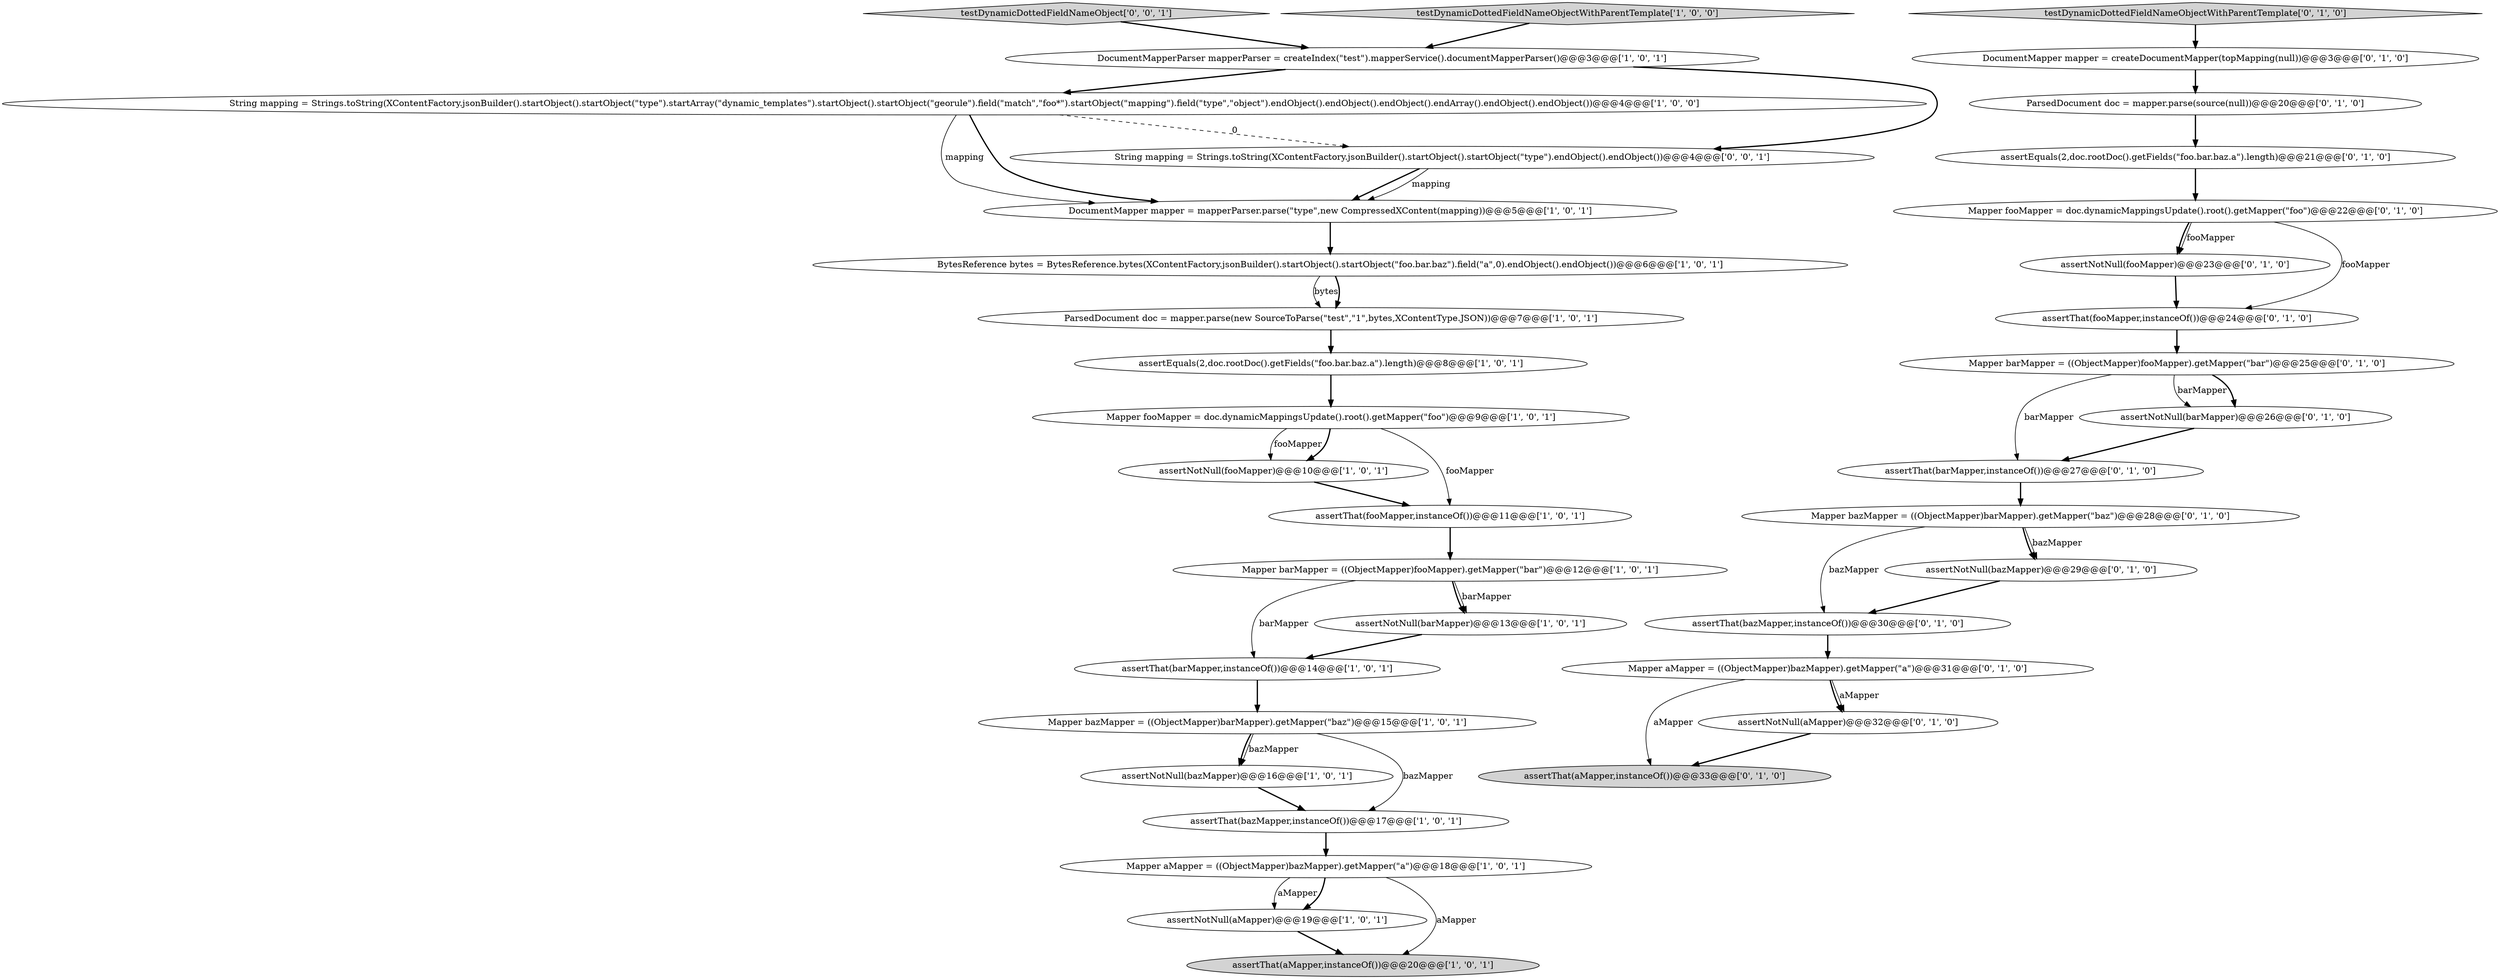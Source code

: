 digraph {
3 [style = filled, label = "Mapper fooMapper = doc.dynamicMappingsUpdate().root().getMapper(\"foo\")@@@9@@@['1', '0', '1']", fillcolor = white, shape = ellipse image = "AAA0AAABBB1BBB"];
24 [style = filled, label = "assertThat(bazMapper,instanceOf())@@@30@@@['0', '1', '0']", fillcolor = white, shape = ellipse image = "AAA0AAABBB2BBB"];
19 [style = filled, label = "assertNotNull(fooMapper)@@@23@@@['0', '1', '0']", fillcolor = white, shape = ellipse image = "AAA0AAABBB2BBB"];
2 [style = filled, label = "assertNotNull(fooMapper)@@@10@@@['1', '0', '1']", fillcolor = white, shape = ellipse image = "AAA0AAABBB1BBB"];
18 [style = filled, label = "Mapper aMapper = ((ObjectMapper)bazMapper).getMapper(\"a\")@@@18@@@['1', '0', '1']", fillcolor = white, shape = ellipse image = "AAA0AAABBB1BBB"];
14 [style = filled, label = "String mapping = Strings.toString(XContentFactory.jsonBuilder().startObject().startObject(\"type\").startArray(\"dynamic_templates\").startObject().startObject(\"georule\").field(\"match\",\"foo*\").startObject(\"mapping\").field(\"type\",\"object\").endObject().endObject().endObject().endArray().endObject().endObject())@@@4@@@['1', '0', '0']", fillcolor = white, shape = ellipse image = "AAA0AAABBB1BBB"];
16 [style = filled, label = "BytesReference bytes = BytesReference.bytes(XContentFactory.jsonBuilder().startObject().startObject(\"foo.bar.baz\").field(\"a\",0).endObject().endObject())@@@6@@@['1', '0', '1']", fillcolor = white, shape = ellipse image = "AAA0AAABBB1BBB"];
22 [style = filled, label = "DocumentMapper mapper = createDocumentMapper(topMapping(null))@@@3@@@['0', '1', '0']", fillcolor = white, shape = ellipse image = "AAA0AAABBB2BBB"];
4 [style = filled, label = "DocumentMapperParser mapperParser = createIndex(\"test\").mapperService().documentMapperParser()@@@3@@@['1', '0', '1']", fillcolor = white, shape = ellipse image = "AAA0AAABBB1BBB"];
13 [style = filled, label = "assertThat(barMapper,instanceOf())@@@14@@@['1', '0', '1']", fillcolor = white, shape = ellipse image = "AAA0AAABBB1BBB"];
17 [style = filled, label = "assertThat(fooMapper,instanceOf())@@@11@@@['1', '0', '1']", fillcolor = white, shape = ellipse image = "AAA0AAABBB1BBB"];
35 [style = filled, label = "testDynamicDottedFieldNameObject['0', '0', '1']", fillcolor = lightgray, shape = diamond image = "AAA0AAABBB3BBB"];
30 [style = filled, label = "assertThat(fooMapper,instanceOf())@@@24@@@['0', '1', '0']", fillcolor = white, shape = ellipse image = "AAA0AAABBB2BBB"];
8 [style = filled, label = "testDynamicDottedFieldNameObjectWithParentTemplate['1', '0', '0']", fillcolor = lightgray, shape = diamond image = "AAA0AAABBB1BBB"];
9 [style = filled, label = "assertNotNull(barMapper)@@@13@@@['1', '0', '1']", fillcolor = white, shape = ellipse image = "AAA0AAABBB1BBB"];
32 [style = filled, label = "assertThat(aMapper,instanceOf())@@@33@@@['0', '1', '0']", fillcolor = lightgray, shape = ellipse image = "AAA0AAABBB2BBB"];
6 [style = filled, label = "DocumentMapper mapper = mapperParser.parse(\"type\",new CompressedXContent(mapping))@@@5@@@['1', '0', '1']", fillcolor = white, shape = ellipse image = "AAA0AAABBB1BBB"];
34 [style = filled, label = "assertNotNull(aMapper)@@@32@@@['0', '1', '0']", fillcolor = white, shape = ellipse image = "AAA0AAABBB2BBB"];
7 [style = filled, label = "assertNotNull(aMapper)@@@19@@@['1', '0', '1']", fillcolor = white, shape = ellipse image = "AAA0AAABBB1BBB"];
10 [style = filled, label = "assertNotNull(bazMapper)@@@16@@@['1', '0', '1']", fillcolor = white, shape = ellipse image = "AAA0AAABBB1BBB"];
25 [style = filled, label = "Mapper barMapper = ((ObjectMapper)fooMapper).getMapper(\"bar\")@@@25@@@['0', '1', '0']", fillcolor = white, shape = ellipse image = "AAA0AAABBB2BBB"];
27 [style = filled, label = "assertThat(barMapper,instanceOf())@@@27@@@['0', '1', '0']", fillcolor = white, shape = ellipse image = "AAA0AAABBB2BBB"];
31 [style = filled, label = "assertNotNull(barMapper)@@@26@@@['0', '1', '0']", fillcolor = white, shape = ellipse image = "AAA0AAABBB2BBB"];
33 [style = filled, label = "Mapper aMapper = ((ObjectMapper)bazMapper).getMapper(\"a\")@@@31@@@['0', '1', '0']", fillcolor = white, shape = ellipse image = "AAA0AAABBB2BBB"];
15 [style = filled, label = "Mapper barMapper = ((ObjectMapper)fooMapper).getMapper(\"bar\")@@@12@@@['1', '0', '1']", fillcolor = white, shape = ellipse image = "AAA0AAABBB1BBB"];
26 [style = filled, label = "Mapper bazMapper = ((ObjectMapper)barMapper).getMapper(\"baz\")@@@28@@@['0', '1', '0']", fillcolor = white, shape = ellipse image = "AAA0AAABBB2BBB"];
11 [style = filled, label = "assertThat(bazMapper,instanceOf())@@@17@@@['1', '0', '1']", fillcolor = white, shape = ellipse image = "AAA0AAABBB1BBB"];
1 [style = filled, label = "assertEquals(2,doc.rootDoc().getFields(\"foo.bar.baz.a\").length)@@@8@@@['1', '0', '1']", fillcolor = white, shape = ellipse image = "AAA0AAABBB1BBB"];
20 [style = filled, label = "testDynamicDottedFieldNameObjectWithParentTemplate['0', '1', '0']", fillcolor = lightgray, shape = diamond image = "AAA0AAABBB2BBB"];
5 [style = filled, label = "ParsedDocument doc = mapper.parse(new SourceToParse(\"test\",\"1\",bytes,XContentType.JSON))@@@7@@@['1', '0', '1']", fillcolor = white, shape = ellipse image = "AAA0AAABBB1BBB"];
29 [style = filled, label = "assertEquals(2,doc.rootDoc().getFields(\"foo.bar.baz.a\").length)@@@21@@@['0', '1', '0']", fillcolor = white, shape = ellipse image = "AAA0AAABBB2BBB"];
12 [style = filled, label = "Mapper bazMapper = ((ObjectMapper)barMapper).getMapper(\"baz\")@@@15@@@['1', '0', '1']", fillcolor = white, shape = ellipse image = "AAA0AAABBB1BBB"];
36 [style = filled, label = "String mapping = Strings.toString(XContentFactory.jsonBuilder().startObject().startObject(\"type\").endObject().endObject())@@@4@@@['0', '0', '1']", fillcolor = white, shape = ellipse image = "AAA0AAABBB3BBB"];
21 [style = filled, label = "Mapper fooMapper = doc.dynamicMappingsUpdate().root().getMapper(\"foo\")@@@22@@@['0', '1', '0']", fillcolor = white, shape = ellipse image = "AAA0AAABBB2BBB"];
23 [style = filled, label = "assertNotNull(bazMapper)@@@29@@@['0', '1', '0']", fillcolor = white, shape = ellipse image = "AAA0AAABBB2BBB"];
0 [style = filled, label = "assertThat(aMapper,instanceOf())@@@20@@@['1', '0', '1']", fillcolor = lightgray, shape = ellipse image = "AAA0AAABBB1BBB"];
28 [style = filled, label = "ParsedDocument doc = mapper.parse(source(null))@@@20@@@['0', '1', '0']", fillcolor = white, shape = ellipse image = "AAA1AAABBB2BBB"];
29->21 [style = bold, label=""];
14->36 [style = dashed, label="0"];
15->9 [style = bold, label=""];
35->4 [style = bold, label=""];
8->4 [style = bold, label=""];
19->30 [style = bold, label=""];
24->33 [style = bold, label=""];
3->2 [style = solid, label="fooMapper"];
3->2 [style = bold, label=""];
23->24 [style = bold, label=""];
26->24 [style = solid, label="bazMapper"];
36->6 [style = bold, label=""];
5->1 [style = bold, label=""];
18->7 [style = solid, label="aMapper"];
9->13 [style = bold, label=""];
20->22 [style = bold, label=""];
33->34 [style = bold, label=""];
11->18 [style = bold, label=""];
10->11 [style = bold, label=""];
16->5 [style = solid, label="bytes"];
30->25 [style = bold, label=""];
12->11 [style = solid, label="bazMapper"];
2->17 [style = bold, label=""];
3->17 [style = solid, label="fooMapper"];
18->0 [style = solid, label="aMapper"];
6->16 [style = bold, label=""];
33->32 [style = solid, label="aMapper"];
12->10 [style = bold, label=""];
13->12 [style = bold, label=""];
14->6 [style = solid, label="mapping"];
1->3 [style = bold, label=""];
21->19 [style = bold, label=""];
25->27 [style = solid, label="barMapper"];
33->34 [style = solid, label="aMapper"];
15->9 [style = solid, label="barMapper"];
17->15 [style = bold, label=""];
25->31 [style = solid, label="barMapper"];
21->19 [style = solid, label="fooMapper"];
7->0 [style = bold, label=""];
22->28 [style = bold, label=""];
27->26 [style = bold, label=""];
21->30 [style = solid, label="fooMapper"];
14->6 [style = bold, label=""];
4->14 [style = bold, label=""];
16->5 [style = bold, label=""];
25->31 [style = bold, label=""];
26->23 [style = bold, label=""];
15->13 [style = solid, label="barMapper"];
26->23 [style = solid, label="bazMapper"];
31->27 [style = bold, label=""];
4->36 [style = bold, label=""];
28->29 [style = bold, label=""];
12->10 [style = solid, label="bazMapper"];
34->32 [style = bold, label=""];
36->6 [style = solid, label="mapping"];
18->7 [style = bold, label=""];
}
